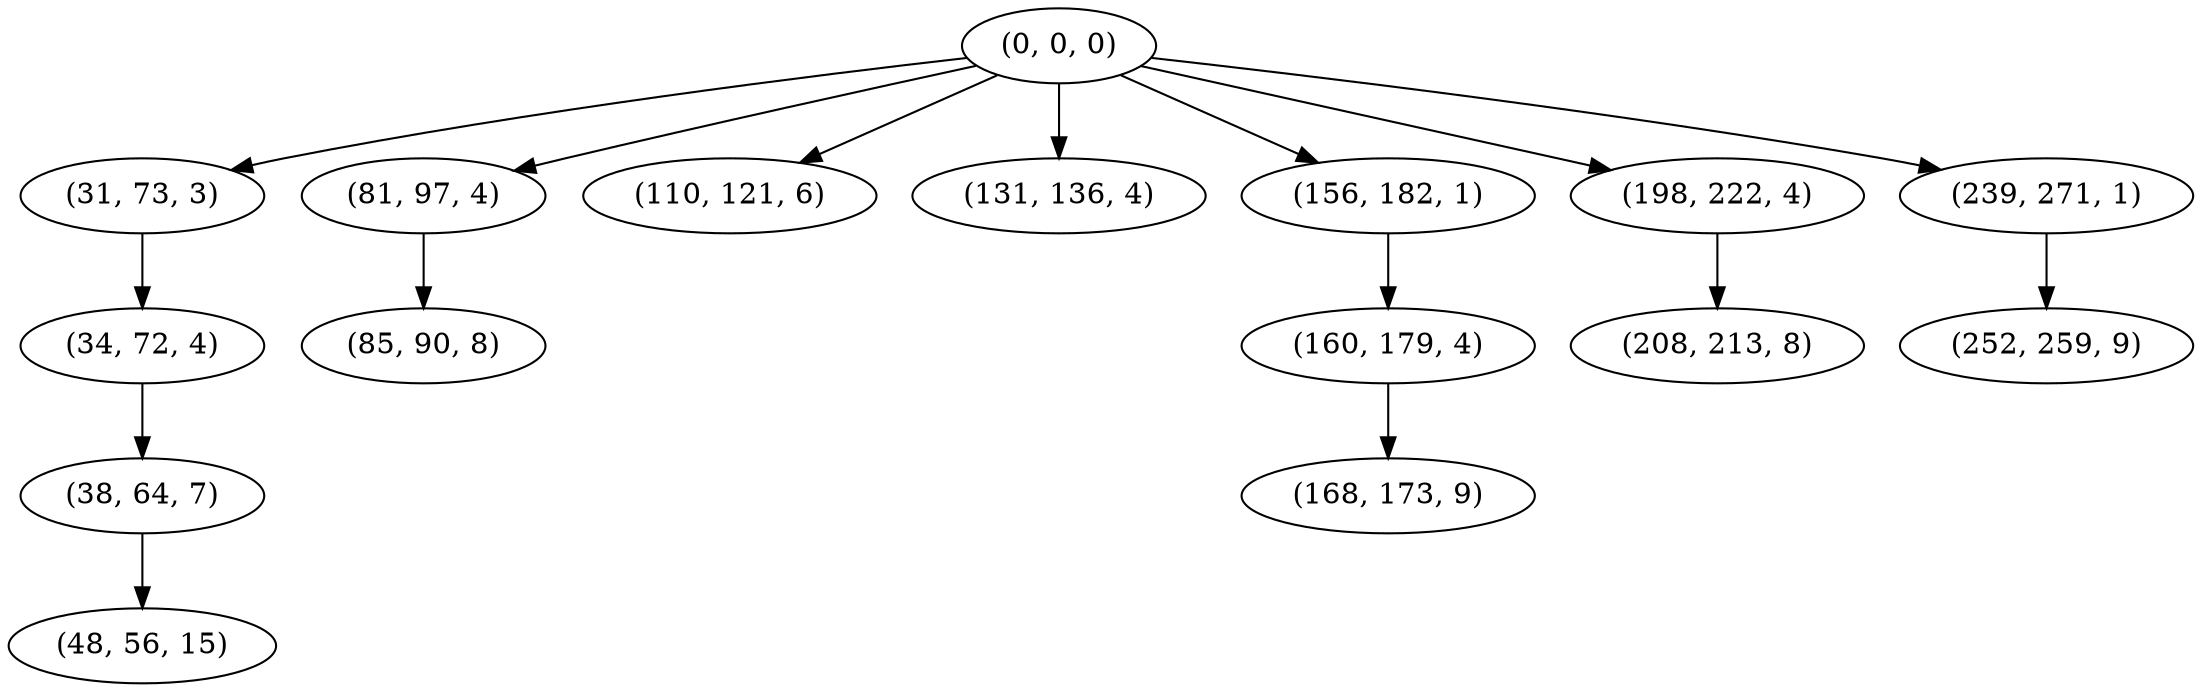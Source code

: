 digraph tree {
    "(0, 0, 0)";
    "(31, 73, 3)";
    "(34, 72, 4)";
    "(38, 64, 7)";
    "(48, 56, 15)";
    "(81, 97, 4)";
    "(85, 90, 8)";
    "(110, 121, 6)";
    "(131, 136, 4)";
    "(156, 182, 1)";
    "(160, 179, 4)";
    "(168, 173, 9)";
    "(198, 222, 4)";
    "(208, 213, 8)";
    "(239, 271, 1)";
    "(252, 259, 9)";
    "(0, 0, 0)" -> "(31, 73, 3)";
    "(0, 0, 0)" -> "(81, 97, 4)";
    "(0, 0, 0)" -> "(110, 121, 6)";
    "(0, 0, 0)" -> "(131, 136, 4)";
    "(0, 0, 0)" -> "(156, 182, 1)";
    "(0, 0, 0)" -> "(198, 222, 4)";
    "(0, 0, 0)" -> "(239, 271, 1)";
    "(31, 73, 3)" -> "(34, 72, 4)";
    "(34, 72, 4)" -> "(38, 64, 7)";
    "(38, 64, 7)" -> "(48, 56, 15)";
    "(81, 97, 4)" -> "(85, 90, 8)";
    "(156, 182, 1)" -> "(160, 179, 4)";
    "(160, 179, 4)" -> "(168, 173, 9)";
    "(198, 222, 4)" -> "(208, 213, 8)";
    "(239, 271, 1)" -> "(252, 259, 9)";
}
